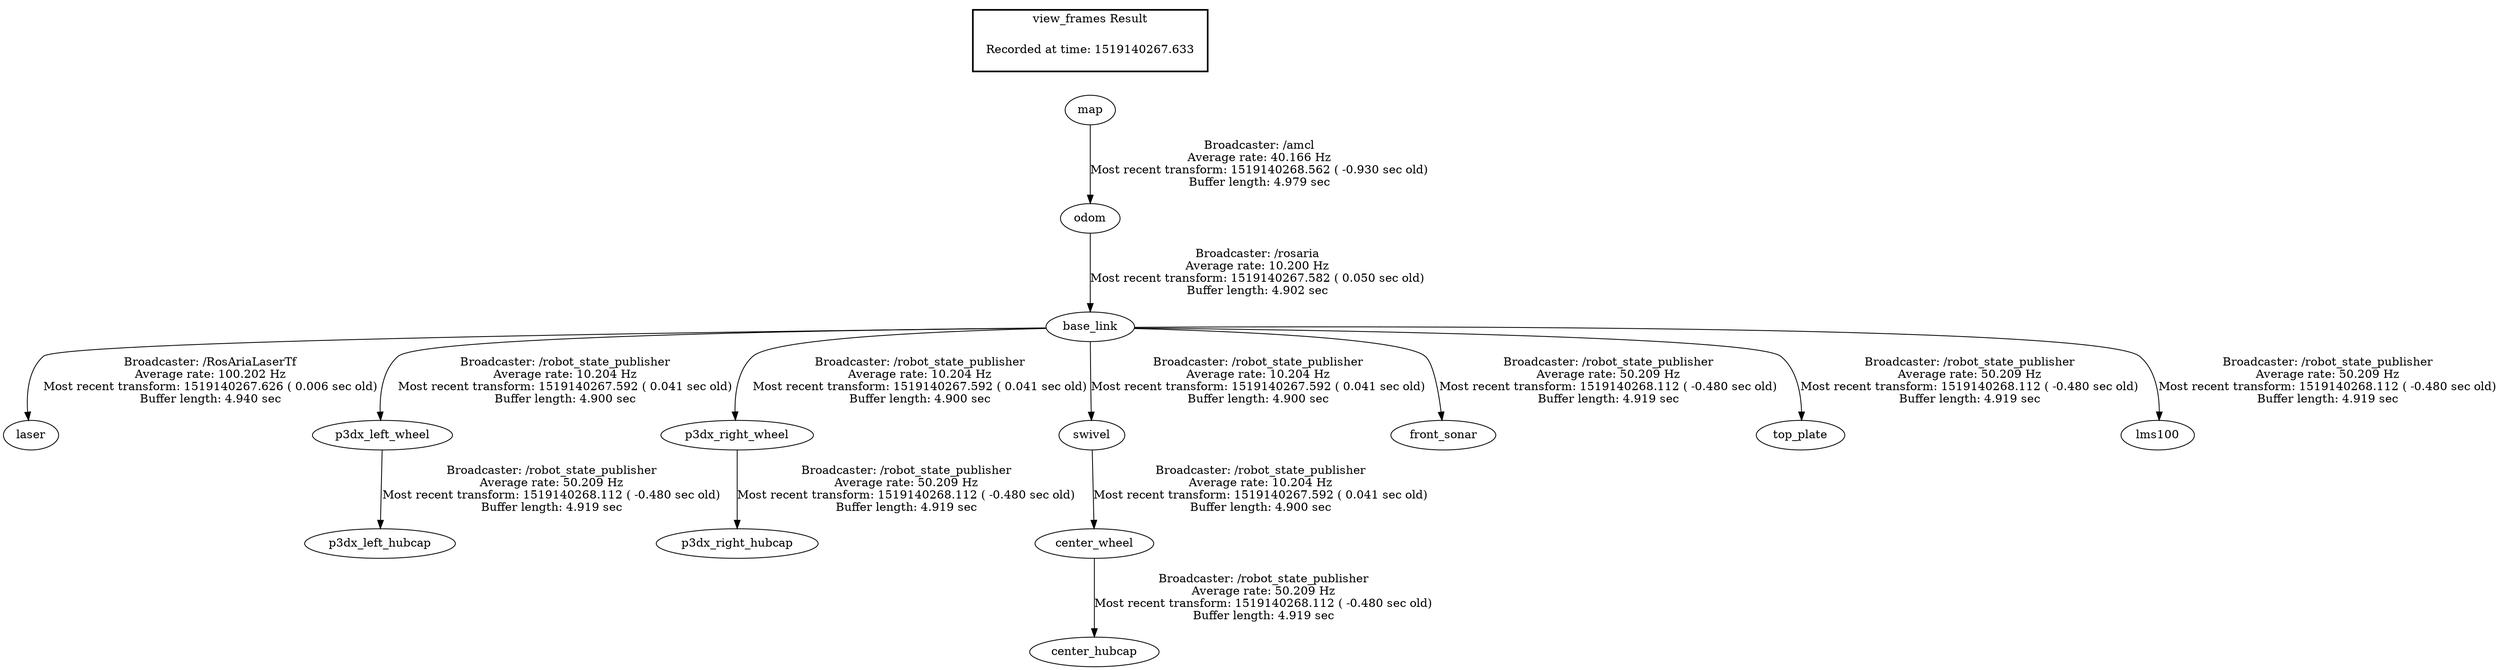 digraph G {
"odom" -> "base_link"[label="Broadcaster: /rosaria\nAverage rate: 10.200 Hz\nMost recent transform: 1519140267.582 ( 0.050 sec old)\nBuffer length: 4.902 sec\n"];
"map" -> "odom"[label="Broadcaster: /amcl\nAverage rate: 40.166 Hz\nMost recent transform: 1519140268.562 ( -0.930 sec old)\nBuffer length: 4.979 sec\n"];
"base_link" -> "laser"[label="Broadcaster: /RosAriaLaserTf\nAverage rate: 100.202 Hz\nMost recent transform: 1519140267.626 ( 0.006 sec old)\nBuffer length: 4.940 sec\n"];
"base_link" -> "p3dx_left_wheel"[label="Broadcaster: /robot_state_publisher\nAverage rate: 10.204 Hz\nMost recent transform: 1519140267.592 ( 0.041 sec old)\nBuffer length: 4.900 sec\n"];
"base_link" -> "p3dx_right_wheel"[label="Broadcaster: /robot_state_publisher\nAverage rate: 10.204 Hz\nMost recent transform: 1519140267.592 ( 0.041 sec old)\nBuffer length: 4.900 sec\n"];
"base_link" -> "swivel"[label="Broadcaster: /robot_state_publisher\nAverage rate: 10.204 Hz\nMost recent transform: 1519140267.592 ( 0.041 sec old)\nBuffer length: 4.900 sec\n"];
"swivel" -> "center_wheel"[label="Broadcaster: /robot_state_publisher\nAverage rate: 10.204 Hz\nMost recent transform: 1519140267.592 ( 0.041 sec old)\nBuffer length: 4.900 sec\n"];
"base_link" -> "front_sonar"[label="Broadcaster: /robot_state_publisher\nAverage rate: 50.209 Hz\nMost recent transform: 1519140268.112 ( -0.480 sec old)\nBuffer length: 4.919 sec\n"];
"p3dx_left_wheel" -> "p3dx_left_hubcap"[label="Broadcaster: /robot_state_publisher\nAverage rate: 50.209 Hz\nMost recent transform: 1519140268.112 ( -0.480 sec old)\nBuffer length: 4.919 sec\n"];
"p3dx_right_wheel" -> "p3dx_right_hubcap"[label="Broadcaster: /robot_state_publisher\nAverage rate: 50.209 Hz\nMost recent transform: 1519140268.112 ( -0.480 sec old)\nBuffer length: 4.919 sec\n"];
"base_link" -> "top_plate"[label="Broadcaster: /robot_state_publisher\nAverage rate: 50.209 Hz\nMost recent transform: 1519140268.112 ( -0.480 sec old)\nBuffer length: 4.919 sec\n"];
"center_wheel" -> "center_hubcap"[label="Broadcaster: /robot_state_publisher\nAverage rate: 50.209 Hz\nMost recent transform: 1519140268.112 ( -0.480 sec old)\nBuffer length: 4.919 sec\n"];
"base_link" -> "lms100"[label="Broadcaster: /robot_state_publisher\nAverage rate: 50.209 Hz\nMost recent transform: 1519140268.112 ( -0.480 sec old)\nBuffer length: 4.919 sec\n"];
edge [style=invis];
 subgraph cluster_legend { style=bold; color=black; label ="view_frames Result";
"Recorded at time: 1519140267.633"[ shape=plaintext ] ;
 }->"map";
}